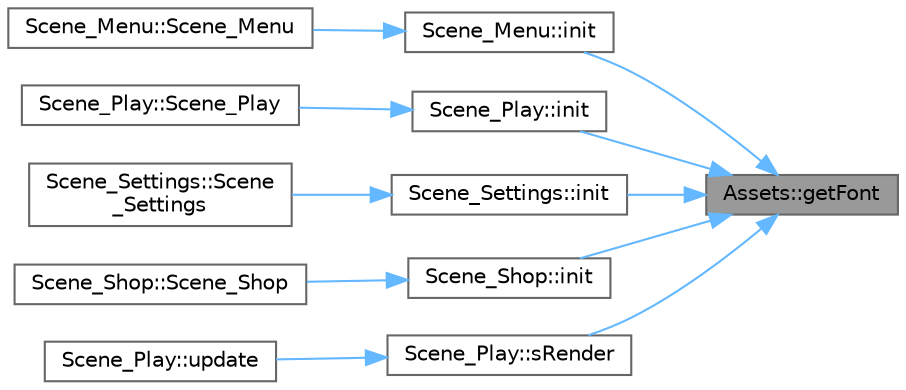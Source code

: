 digraph "Assets::getFont"
{
 // LATEX_PDF_SIZE
  bgcolor="transparent";
  edge [fontname=Helvetica,fontsize=10,labelfontname=Helvetica,labelfontsize=10];
  node [fontname=Helvetica,fontsize=10,shape=box,height=0.2,width=0.4];
  rankdir="RL";
  Node1 [id="Node000001",label="Assets::getFont",height=0.2,width=0.4,color="gray40", fillcolor="grey60", style="filled", fontcolor="black",tooltip=" "];
  Node1 -> Node2 [id="edge1_Node000001_Node000002",dir="back",color="steelblue1",style="solid",tooltip=" "];
  Node2 [id="Node000002",label="Scene_Menu::init",height=0.2,width=0.4,color="grey40", fillcolor="white", style="filled",URL="$class_scene___menu.html#ac333bd8b02726ee6db5706219e70073e",tooltip=" "];
  Node2 -> Node3 [id="edge2_Node000002_Node000003",dir="back",color="steelblue1",style="solid",tooltip=" "];
  Node3 [id="Node000003",label="Scene_Menu::Scene_Menu",height=0.2,width=0.4,color="grey40", fillcolor="white", style="filled",URL="$class_scene___menu.html#a0d71fab24a893ff0b270271180186b65",tooltip=" "];
  Node1 -> Node4 [id="edge3_Node000001_Node000004",dir="back",color="steelblue1",style="solid",tooltip=" "];
  Node4 [id="Node000004",label="Scene_Play::init",height=0.2,width=0.4,color="grey40", fillcolor="white", style="filled",URL="$class_scene___play.html#a21c4cf4a84b6644e7c82f077c3ed793b",tooltip=" "];
  Node4 -> Node5 [id="edge4_Node000004_Node000005",dir="back",color="steelblue1",style="solid",tooltip=" "];
  Node5 [id="Node000005",label="Scene_Play::Scene_Play",height=0.2,width=0.4,color="grey40", fillcolor="white", style="filled",URL="$class_scene___play.html#a33169f4694573d31d2b44d192dbd0e5c",tooltip=" "];
  Node1 -> Node6 [id="edge5_Node000001_Node000006",dir="back",color="steelblue1",style="solid",tooltip=" "];
  Node6 [id="Node000006",label="Scene_Settings::init",height=0.2,width=0.4,color="grey40", fillcolor="white", style="filled",URL="$class_scene___settings.html#a76b13e5709a76c73b7768859555f83bc",tooltip=" "];
  Node6 -> Node7 [id="edge6_Node000006_Node000007",dir="back",color="steelblue1",style="solid",tooltip=" "];
  Node7 [id="Node000007",label="Scene_Settings::Scene\l_Settings",height=0.2,width=0.4,color="grey40", fillcolor="white", style="filled",URL="$class_scene___settings.html#aed9876c261637e7aa4f25c1c39261033",tooltip=" "];
  Node1 -> Node8 [id="edge7_Node000001_Node000008",dir="back",color="steelblue1",style="solid",tooltip=" "];
  Node8 [id="Node000008",label="Scene_Shop::init",height=0.2,width=0.4,color="grey40", fillcolor="white", style="filled",URL="$class_scene___shop.html#a24a760af748578f3edda5b83a766ff9a",tooltip=" "];
  Node8 -> Node9 [id="edge8_Node000008_Node000009",dir="back",color="steelblue1",style="solid",tooltip=" "];
  Node9 [id="Node000009",label="Scene_Shop::Scene_Shop",height=0.2,width=0.4,color="grey40", fillcolor="white", style="filled",URL="$class_scene___shop.html#a41611157caf81bc8f9a4b05df4742449",tooltip=" "];
  Node1 -> Node10 [id="edge9_Node000001_Node000010",dir="back",color="steelblue1",style="solid",tooltip=" "];
  Node10 [id="Node000010",label="Scene_Play::sRender",height=0.2,width=0.4,color="grey40", fillcolor="white", style="filled",URL="$class_scene___play.html#a6ab634d841861b45bb684b6e8ce899a2",tooltip=" "];
  Node10 -> Node11 [id="edge10_Node000010_Node000011",dir="back",color="steelblue1",style="solid",tooltip=" "];
  Node11 [id="Node000011",label="Scene_Play::update",height=0.2,width=0.4,color="grey40", fillcolor="white", style="filled",URL="$class_scene___play.html#a416e630ef10fac7e34855babea499700",tooltip=" "];
}
